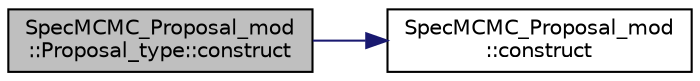 digraph "SpecMCMC_Proposal_mod::Proposal_type::construct"
{
 // LATEX_PDF_SIZE
  edge [fontname="Helvetica",fontsize="10",labelfontname="Helvetica",labelfontsize="10"];
  node [fontname="Helvetica",fontsize="10",shape=record];
  rankdir="LR";
  Node1 [label="SpecMCMC_Proposal_mod\l::Proposal_type::construct",height=0.2,width=0.4,color="black", fillcolor="grey75", style="filled", fontcolor="black",tooltip=" "];
  Node1 -> Node2 [color="midnightblue",fontsize="10",style="solid",fontname="Helvetica"];
  Node2 [label="SpecMCMC_Proposal_mod\l::construct",height=0.2,width=0.4,color="black", fillcolor="white", style="filled",URL="$namespaceSpecMCMC__Proposal__mod.html#ac3786f00f021e7652e94ce4c76ca4439",tooltip=" "];
}
